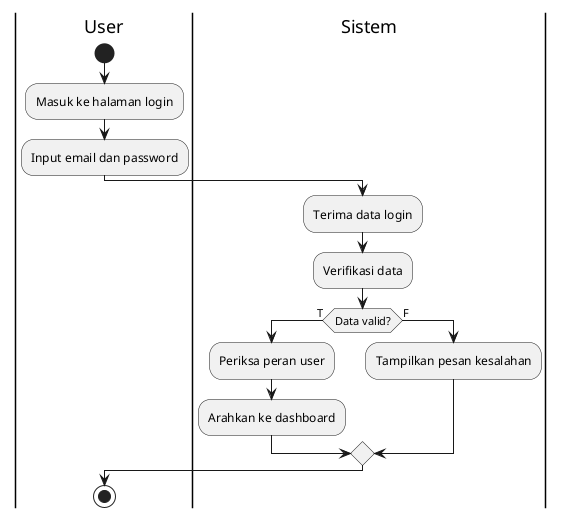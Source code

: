 @startuml
|User|
start
:Masuk ke halaman login;
:Input email dan password;

|Sistem|
:Terima data login;
:Verifikasi data;

if (Data valid?) then (T)
  :Periksa peran user;
  :Arahkan ke dashboard;
else (F)
  :Tampilkan pesan kesalahan;
endif

|User|
stop
@enduml

